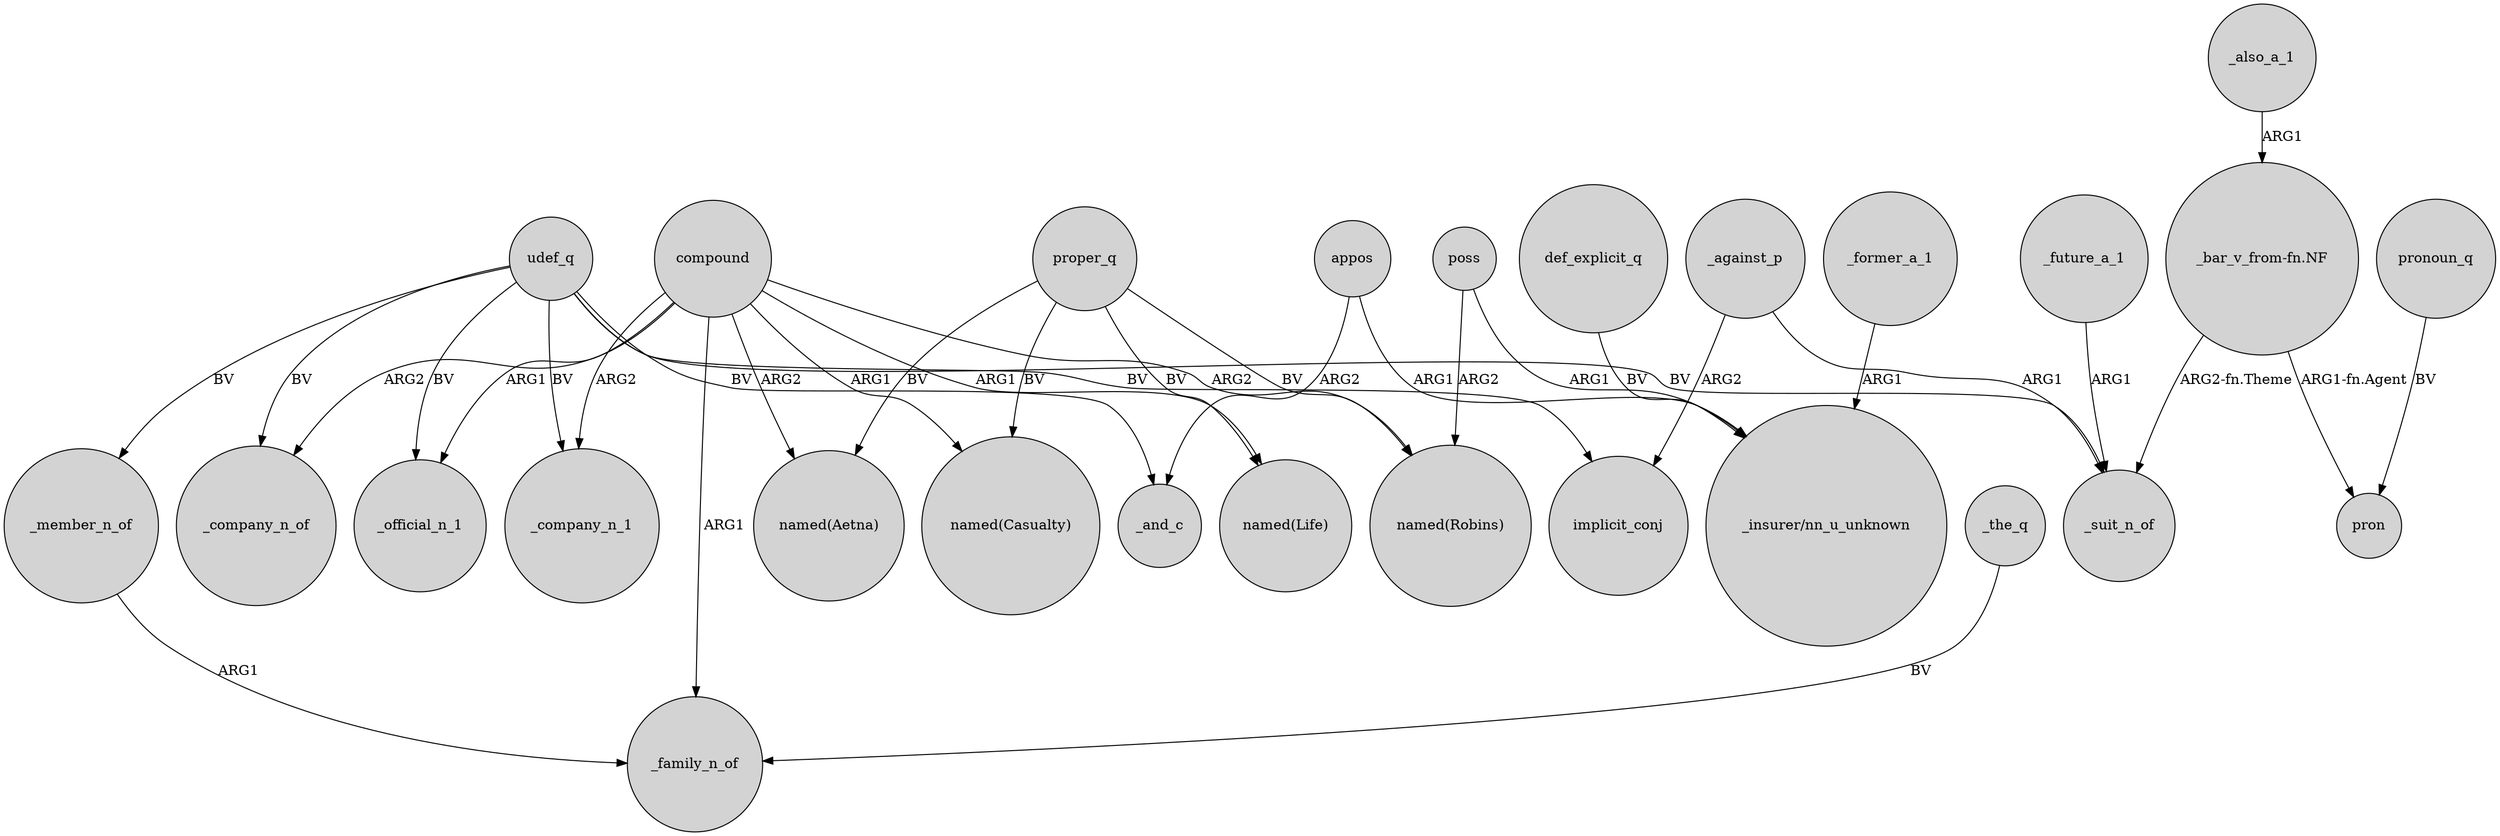 digraph {
	node [shape=circle style=filled]
	_against_p -> implicit_conj [label=ARG2]
	udef_q -> _company_n_1 [label=BV]
	_member_n_of -> _family_n_of [label=ARG1]
	compound -> _family_n_of [label=ARG1]
	"_bar_v_from-fn.NF" -> pron [label="ARG1-fn.Agent"]
	appos -> "_insurer/nn_u_unknown" [label=ARG1]
	compound -> "named(Robins)" [label=ARG2]
	compound -> _company_n_1 [label=ARG2]
	udef_q -> _suit_n_of [label=BV]
	def_explicit_q -> "_insurer/nn_u_unknown" [label=BV]
	compound -> "named(Casualty)" [label=ARG1]
	_the_q -> _family_n_of [label=BV]
	compound -> _company_n_of [label=ARG2]
	udef_q -> implicit_conj [label=BV]
	pronoun_q -> pron [label=BV]
	"_bar_v_from-fn.NF" -> _suit_n_of [label="ARG2-fn.Theme"]
	_also_a_1 -> "_bar_v_from-fn.NF" [label=ARG1]
	appos -> _and_c [label=ARG2]
	_former_a_1 -> "_insurer/nn_u_unknown" [label=ARG1]
	udef_q -> _official_n_1 [label=BV]
	udef_q -> _member_n_of [label=BV]
	poss -> "named(Robins)" [label=ARG2]
	proper_q -> "named(Robins)" [label=BV]
	_future_a_1 -> _suit_n_of [label=ARG1]
	_against_p -> _suit_n_of [label=ARG1]
	compound -> _official_n_1 [label=ARG1]
	proper_q -> "named(Life)" [label=BV]
	proper_q -> "named(Casualty)" [label=BV]
	udef_q -> _company_n_of [label=BV]
	poss -> "_insurer/nn_u_unknown" [label=ARG1]
	udef_q -> _and_c [label=BV]
	compound -> "named(Life)" [label=ARG1]
	proper_q -> "named(Aetna)" [label=BV]
	compound -> "named(Aetna)" [label=ARG2]
}
